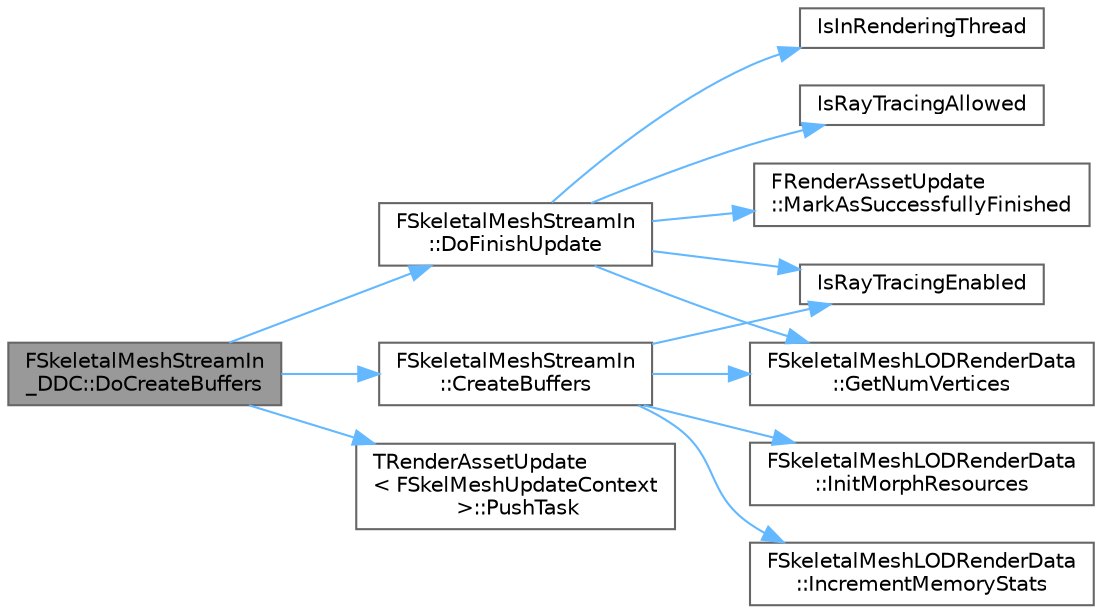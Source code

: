 digraph "FSkeletalMeshStreamIn_DDC::DoCreateBuffers"
{
 // INTERACTIVE_SVG=YES
 // LATEX_PDF_SIZE
  bgcolor="transparent";
  edge [fontname=Helvetica,fontsize=10,labelfontname=Helvetica,labelfontsize=10];
  node [fontname=Helvetica,fontsize=10,shape=box,height=0.2,width=0.4];
  rankdir="LR";
  Node1 [id="Node000001",label="FSkeletalMeshStreamIn\l_DDC::DoCreateBuffers",height=0.2,width=0.4,color="gray40", fillcolor="grey60", style="filled", fontcolor="black",tooltip="Create RHI buffers for newly streamed-in LODs and queue a task to rename references on RT."];
  Node1 -> Node2 [id="edge1_Node000001_Node000002",color="steelblue1",style="solid",tooltip=" "];
  Node2 [id="Node000002",label="FSkeletalMeshStreamIn\l::CreateBuffers",height=0.2,width=0.4,color="grey40", fillcolor="white", style="filled",URL="$d7/d36/classFSkeletalMeshStreamIn.html#a9fcba579bba67a4e597c98b65d0a1729",tooltip="Create buffers with new LOD data."];
  Node2 -> Node3 [id="edge2_Node000002_Node000003",color="steelblue1",style="solid",tooltip=" "];
  Node3 [id="Node000003",label="FSkeletalMeshLODRenderData\l::GetNumVertices",height=0.2,width=0.4,color="grey40", fillcolor="white", style="filled",URL="$dd/d19/classFSkeletalMeshLODRenderData.html#a25d979ce62a42d5329c1cc8ef238fd70",tooltip=" "];
  Node2 -> Node4 [id="edge3_Node000002_Node000004",color="steelblue1",style="solid",tooltip=" "];
  Node4 [id="Node000004",label="FSkeletalMeshLODRenderData\l::IncrementMemoryStats",height=0.2,width=0.4,color="grey40", fillcolor="white", style="filled",URL="$dd/d19/classFSkeletalMeshLODRenderData.html#afcacc0dacfe16f3b22397705508354ab",tooltip=" "];
  Node2 -> Node5 [id="edge4_Node000002_Node000005",color="steelblue1",style="solid",tooltip=" "];
  Node5 [id="Node000005",label="FSkeletalMeshLODRenderData\l::InitMorphResources",height=0.2,width=0.4,color="grey40", fillcolor="white", style="filled",URL="$dd/d19/classFSkeletalMeshLODRenderData.html#a46cae30aef3f6a873eba7b28334fa584",tooltip=" "];
  Node2 -> Node6 [id="edge5_Node000002_Node000006",color="steelblue1",style="solid",tooltip=" "];
  Node6 [id="Node000006",label="IsRayTracingEnabled",height=0.2,width=0.4,color="grey40", fillcolor="white", style="filled",URL="$d7/d1b/RenderUtils_8h.html#a81d0fc10ea6670334c1d97ccbe0387d3",tooltip=" "];
  Node1 -> Node7 [id="edge6_Node000001_Node000007",color="steelblue1",style="solid",tooltip=" "];
  Node7 [id="Node000007",label="FSkeletalMeshStreamIn\l::DoFinishUpdate",height=0.2,width=0.4,color="grey40", fillcolor="white", style="filled",URL="$d7/d36/classFSkeletalMeshStreamIn.html#acee9e0aae95b9244fdc45d13736ba12f",tooltip="Apply the new buffers (if not cancelled) and finish the update process."];
  Node7 -> Node3 [id="edge7_Node000007_Node000003",color="steelblue1",style="solid",tooltip=" "];
  Node7 -> Node8 [id="edge8_Node000007_Node000008",color="steelblue1",style="solid",tooltip=" "];
  Node8 [id="Node000008",label="IsInRenderingThread",height=0.2,width=0.4,color="grey40", fillcolor="white", style="filled",URL="$d5/d8c/CoreGlobals_8h.html#ad1dc9bdc37ca4a19c64d5ffb8bc877d0",tooltip=" "];
  Node7 -> Node9 [id="edge9_Node000007_Node000009",color="steelblue1",style="solid",tooltip=" "];
  Node9 [id="Node000009",label="IsRayTracingAllowed",height=0.2,width=0.4,color="grey40", fillcolor="white", style="filled",URL="$d7/d1b/RenderUtils_8h.html#a6900a943fcd3deaa8ae3291fa11fa82d",tooltip=" "];
  Node7 -> Node6 [id="edge10_Node000007_Node000006",color="steelblue1",style="solid",tooltip=" "];
  Node7 -> Node10 [id="edge11_Node000007_Node000010",color="steelblue1",style="solid",tooltip=" "];
  Node10 [id="Node000010",label="FRenderAssetUpdate\l::MarkAsSuccessfullyFinished",height=0.2,width=0.4,color="grey40", fillcolor="white", style="filled",URL="$d2/d05/classFRenderAssetUpdate.html#aa28293e912b46b56331848ba625913f8",tooltip=" "];
  Node1 -> Node11 [id="edge12_Node000001_Node000011",color="steelblue1",style="solid",tooltip=" "];
  Node11 [id="Node000011",label="TRenderAssetUpdate\l\< FSkelMeshUpdateContext\l \>::PushTask",height=0.2,width=0.4,color="grey40", fillcolor="white", style="filled",URL="$d9/d6e/classTRenderAssetUpdate.html#a8a166dce9efea97f205126e4a9f1025f",tooltip=" "];
}

